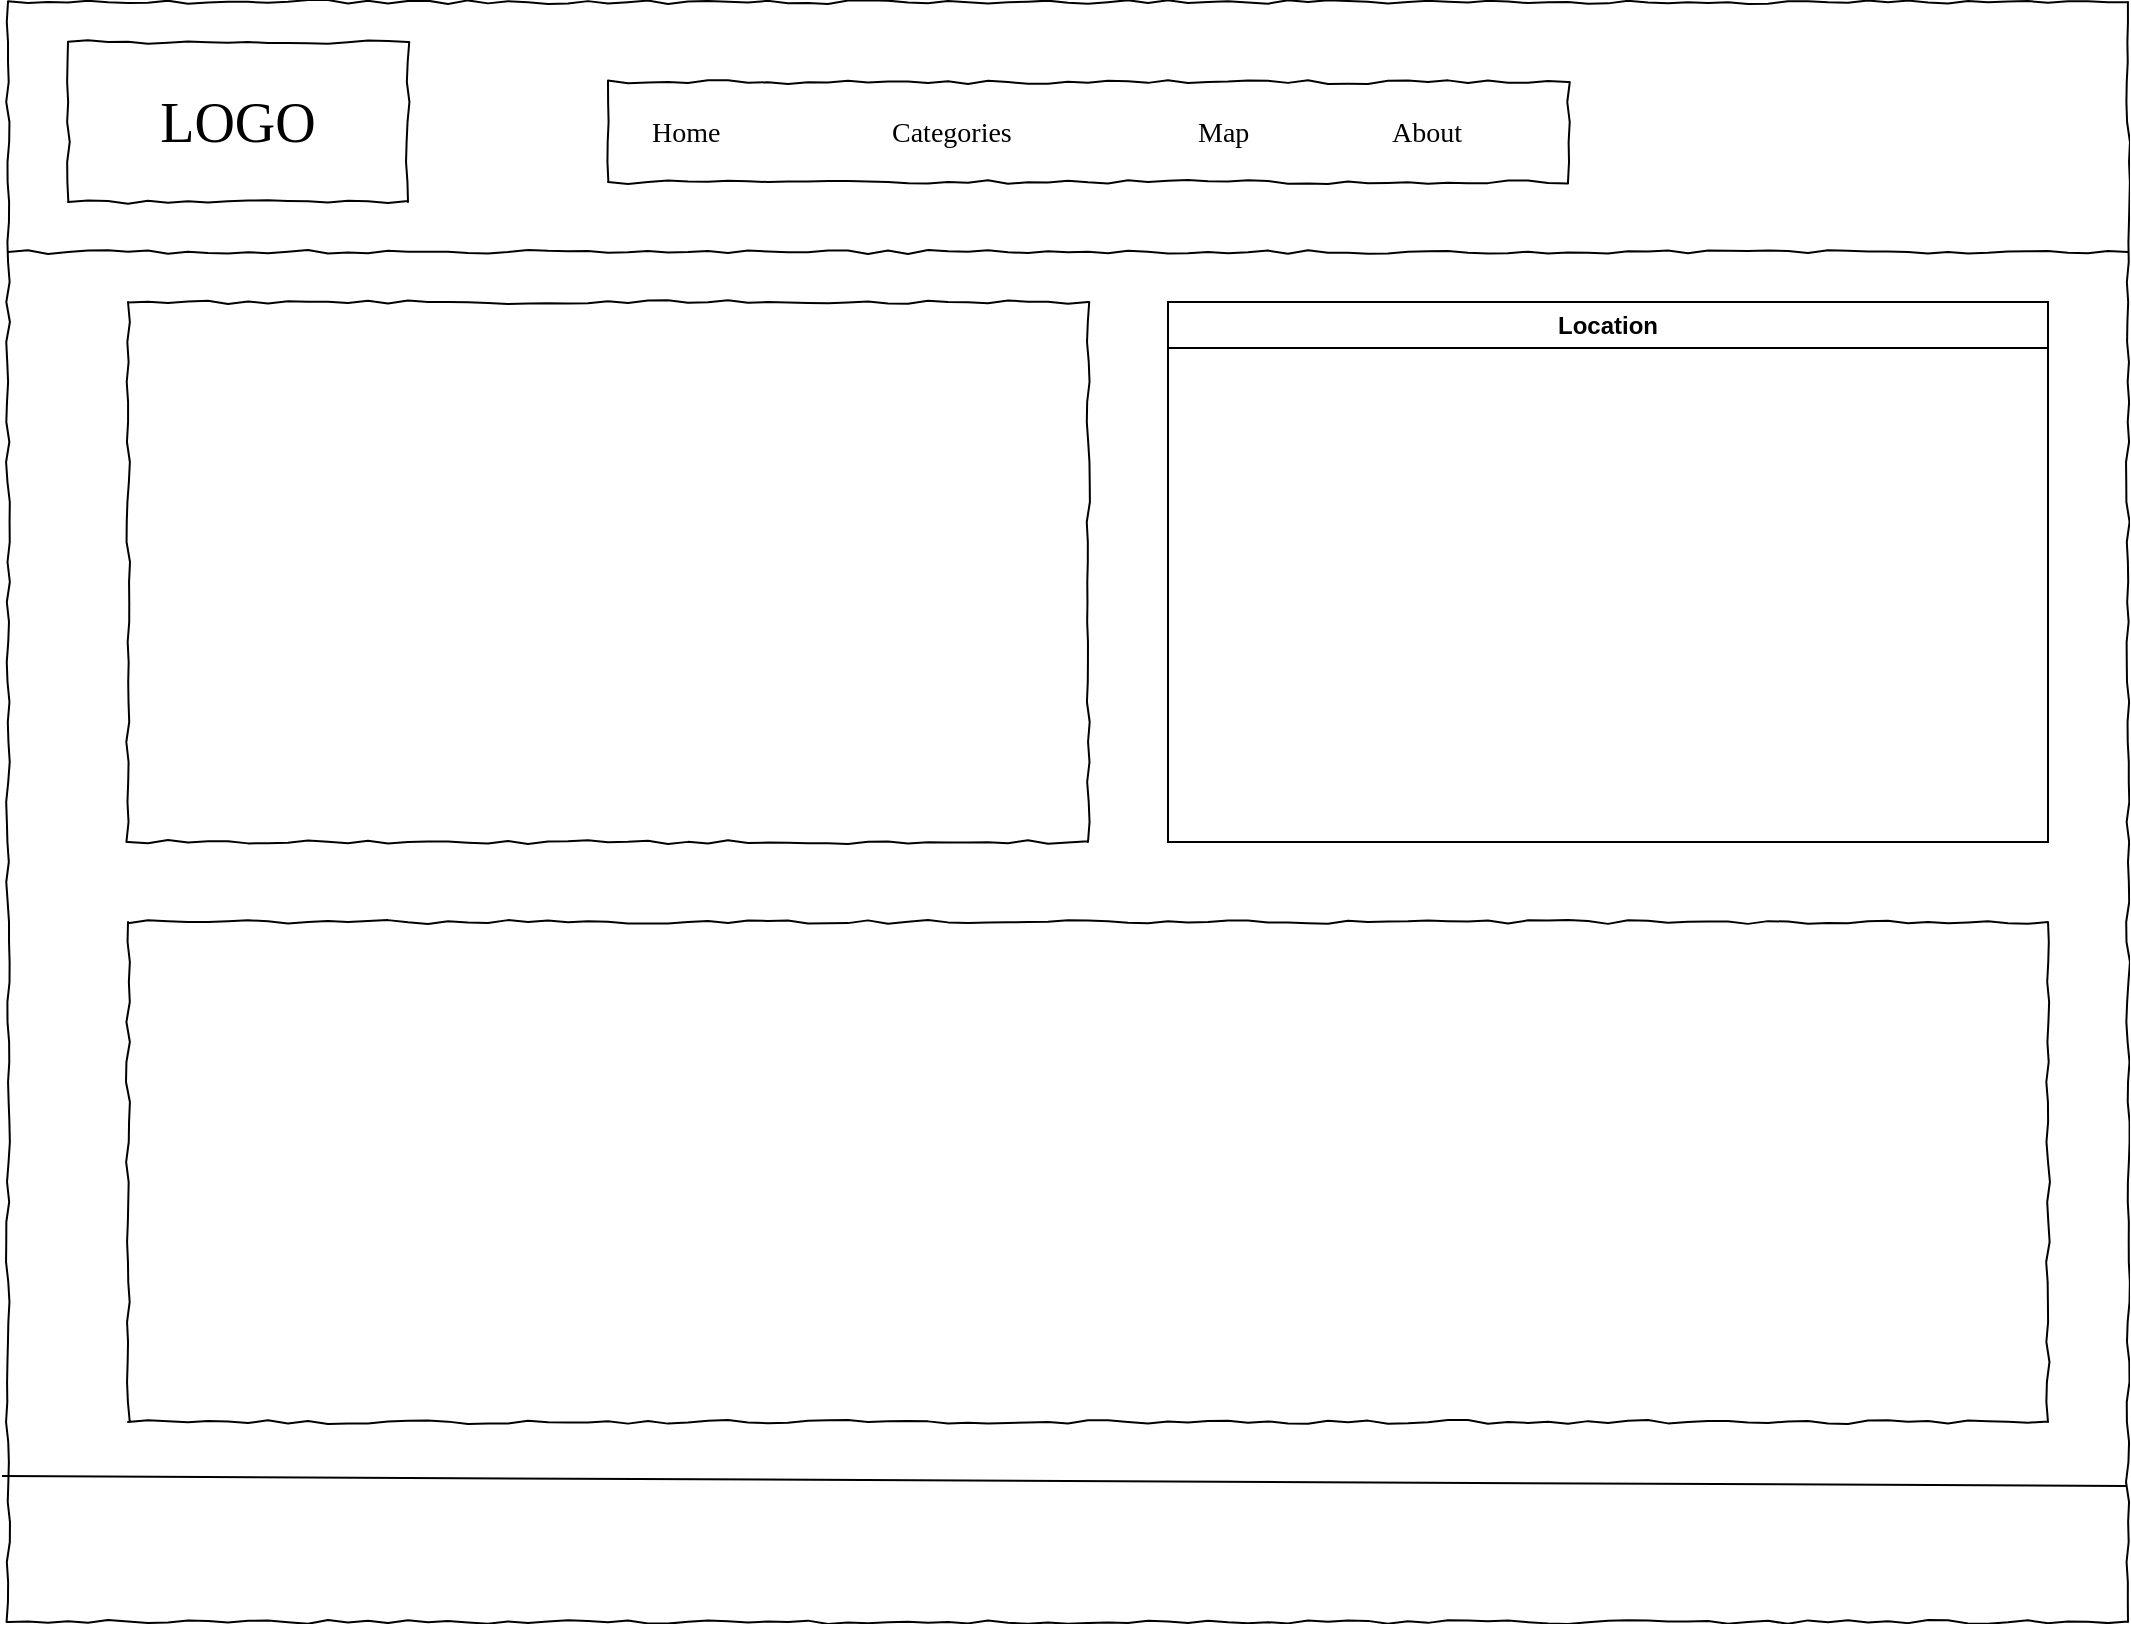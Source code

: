 <mxfile version="21.0.7" type="device"><diagram name="Page-1" id="03018318-947c-dd8e-b7a3-06fadd420f32"><mxGraphModel dx="2074" dy="1124" grid="1" gridSize="10" guides="1" tooltips="1" connect="1" arrows="1" fold="1" page="1" pageScale="1" pageWidth="1100" pageHeight="850" background="none" math="0" shadow="0"><root><mxCell id="0"/><mxCell id="1" parent="0"/><mxCell id="677b7b8949515195-1" value="" style="whiteSpace=wrap;html=1;rounded=0;shadow=0;labelBackgroundColor=none;strokeColor=#000000;strokeWidth=1;fillColor=none;fontFamily=Verdana;fontSize=12;fontColor=#000000;align=center;comic=1;" parent="1" vertex="1"><mxGeometry x="20" y="20" width="1060" height="810" as="geometry"/></mxCell><mxCell id="677b7b8949515195-2" value="LOGO" style="whiteSpace=wrap;html=1;rounded=0;shadow=0;labelBackgroundColor=none;strokeWidth=1;fontFamily=Verdana;fontSize=28;align=center;comic=1;" parent="1" vertex="1"><mxGeometry x="50" y="40" width="170" height="80" as="geometry"/></mxCell><mxCell id="677b7b8949515195-9" value="" style="line;strokeWidth=1;html=1;rounded=0;shadow=0;labelBackgroundColor=none;fillColor=none;fontFamily=Verdana;fontSize=14;fontColor=#000000;align=center;comic=1;" parent="1" vertex="1"><mxGeometry x="20" y="140" width="1060" height="10" as="geometry"/></mxCell><mxCell id="677b7b8949515195-10" value="" style="whiteSpace=wrap;html=1;rounded=0;shadow=0;labelBackgroundColor=none;strokeWidth=1;fillColor=none;fontFamily=Verdana;fontSize=12;align=center;comic=1;" parent="1" vertex="1"><mxGeometry x="320" y="60" width="480" height="50" as="geometry"/></mxCell><mxCell id="677b7b8949515195-11" value="Home" style="text;html=1;points=[];align=left;verticalAlign=top;spacingTop=-4;fontSize=14;fontFamily=Verdana" parent="1" vertex="1"><mxGeometry x="340" y="75" width="60" height="20" as="geometry"/></mxCell><mxCell id="677b7b8949515195-12" value="Categories" style="text;html=1;points=[];align=left;verticalAlign=top;spacingTop=-4;fontSize=14;fontFamily=Verdana" parent="1" vertex="1"><mxGeometry x="460" y="75" width="83" height="20" as="geometry"/></mxCell><mxCell id="677b7b8949515195-13" value="Map" style="text;html=1;points=[];align=left;verticalAlign=top;spacingTop=-4;fontSize=14;fontFamily=Verdana" parent="1" vertex="1"><mxGeometry x="613" y="75" width="60" height="20" as="geometry"/></mxCell><mxCell id="677b7b8949515195-14" value="About" style="text;html=1;points=[];align=left;verticalAlign=top;spacingTop=-4;fontSize=14;fontFamily=Verdana" parent="1" vertex="1"><mxGeometry x="710" y="75" width="60" height="20" as="geometry"/></mxCell><mxCell id="bMaYph6oGsOZrke5uiHA-1" value="" style="endArrow=none;html=1;rounded=0;exitX=-0.003;exitY=0.91;exitDx=0;exitDy=0;exitPerimeter=0;entryX=0.999;entryY=0.916;entryDx=0;entryDy=0;entryPerimeter=0;shadow=0;jumpStyle=none;" parent="1" edge="1"><mxGeometry width="50" height="50" relative="1" as="geometry"><mxPoint x="17" y="757" as="sourcePoint"/><mxPoint x="1079" y="762" as="targetPoint"/></mxGeometry></mxCell><mxCell id="-DxL88ty111LmhIxg9Tt-1" value="" style="whiteSpace=wrap;html=1;rounded=0;shadow=0;labelBackgroundColor=none;strokeWidth=1;fillColor=none;fontFamily=Verdana;fontSize=12;align=center;comic=1;" parent="1" vertex="1"><mxGeometry x="80" y="170" width="480" height="270" as="geometry"/></mxCell><mxCell id="FBrXwyyZPFvSrBjoVii--3" value="" style="whiteSpace=wrap;html=1;rounded=0;shadow=0;labelBackgroundColor=none;strokeWidth=1;fillColor=none;fontFamily=Verdana;fontSize=12;align=center;comic=1;" vertex="1" parent="1"><mxGeometry x="80" y="480" width="960" height="250" as="geometry"/></mxCell><mxCell id="FBrXwyyZPFvSrBjoVii--4" value="Location" style="swimlane;whiteSpace=wrap;html=1;" vertex="1" parent="1"><mxGeometry x="600" y="170" width="440" height="270" as="geometry"><mxRectangle x="600" y="170" width="90" height="30" as="alternateBounds"/></mxGeometry></mxCell></root></mxGraphModel></diagram></mxfile>